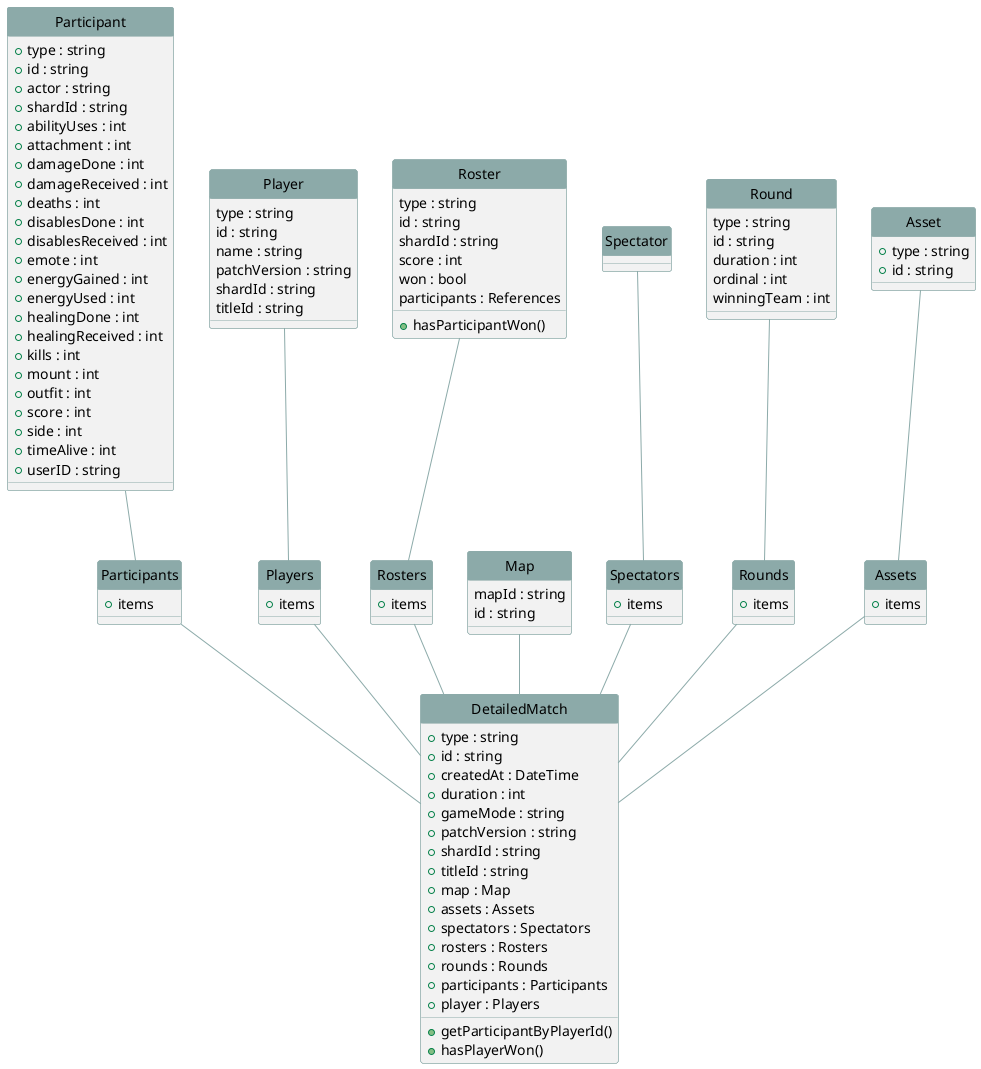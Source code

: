 ![flow](../png/DetailedMatch.png)
<!---
@startuml
hide circle
skinparam Class {
	BackgroundColor #F2F2F2
	ArrowColor #8CAAA9
	ArrowFontColor #8CAAA9
	ArrowFontSize 20
	BorderColor #8CAAA9
	HeaderBackgroundColor #8CAAA9
}

Assets -- DetailedMatch
Participants -- DetailedMatch
Players -- DetailedMatch
Rosters -- DetailedMatch
Map -- DetailedMatch
Spectators -- DetailedMatch
Rounds -- DetailedMatch

Asset -- Assets
Player -- Players
Participant -- Participants
Roster -- Rosters
Spectator -- Spectators
Round -- Rounds

Class DetailedMatch {
 +type : string
 +id : string
 +createdAt : DateTime
 +duration : int
 +gameMode : string
 +patchVersion : string
 +shardId : string
 +titleId : string
 +map : Map
 +assets : Assets
 +spectators : Spectators
 +rosters : Rosters
 +rounds : Rounds
 +participants : Participants
 +player : Players
 +getParticipantByPlayerId()
 +hasPlayerWon()
}
class Assets {
 +items
}
class Asset {
 +type : string
 +id : string
}
class Participants {
 +items
}
class Participant {
 +type : string
 +id : string
 +actor : string
 +shardId : string
 +abilityUses : int
 +attachment : int
 +damageDone : int
 +damageReceived : int
 +deaths : int
 +disablesDone : int
 +disablesReceived : int
 +emote : int
 +energyGained : int
 +energyUsed : int
 +healingDone : int
 +healingReceived : int
 +kills : int
 +mount : int
 +outfit : int
 +score : int
 +side : int
 +timeAlive : int
 +userID : string
}
class Players {
 +items
}
class Player {
 type : string
 id : string
 name : string
 patchVersion : string
 shardId : string
 titleId : string
}
class Rosters {
 +items
}
class Roster {
 type : string
 id : string
 shardId : string
 score : int
 won : bool
 participants : References
 +hasParticipantWon()
}
class Map {
 mapId : string
 id : string
}
class Spectators {
 +items
}
class Spectator {
}
class Rounds {
 +items
}
class Round {
 type : string
 id : string
 duration : int
 ordinal : int
 winningTeam : int
}
@enduml
--->
